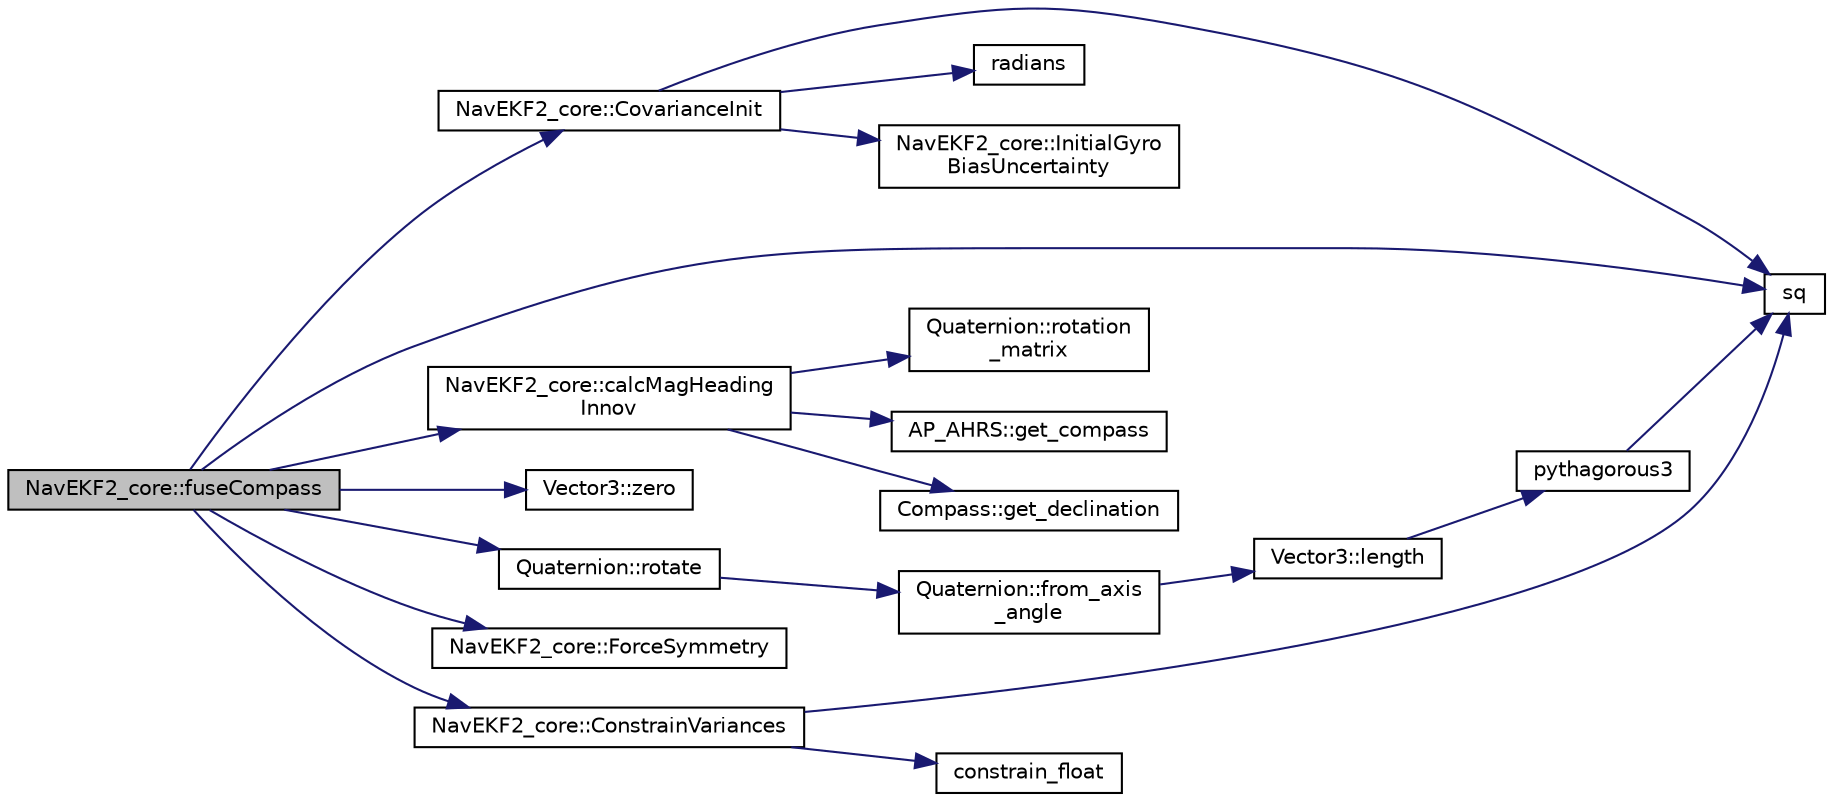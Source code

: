 digraph "NavEKF2_core::fuseCompass"
{
 // INTERACTIVE_SVG=YES
  edge [fontname="Helvetica",fontsize="10",labelfontname="Helvetica",labelfontsize="10"];
  node [fontname="Helvetica",fontsize="10",shape=record];
  rankdir="LR";
  Node1 [label="NavEKF2_core::fuseCompass",height=0.2,width=0.4,color="black", fillcolor="grey75", style="filled", fontcolor="black"];
  Node1 -> Node2 [color="midnightblue",fontsize="10",style="solid",fontname="Helvetica"];
  Node2 [label="NavEKF2_core::CovarianceInit",height=0.2,width=0.4,color="black", fillcolor="white", style="filled",URL="$classNavEKF2__core.html#a8004ddd04f79b39d10e7f2b5fae6630d"];
  Node2 -> Node3 [color="midnightblue",fontsize="10",style="solid",fontname="Helvetica"];
  Node3 [label="sq",height=0.2,width=0.4,color="black", fillcolor="white", style="filled",URL="$AP__Math_8h.html#a00f57739f8671cb41eae08a51b7cbf7c"];
  Node2 -> Node4 [color="midnightblue",fontsize="10",style="solid",fontname="Helvetica"];
  Node4 [label="radians",height=0.2,width=0.4,color="black", fillcolor="white", style="filled",URL="$AP__Math_8h.html#a75b14352ec1c95a8276af9a0813cfdc3"];
  Node2 -> Node5 [color="midnightblue",fontsize="10",style="solid",fontname="Helvetica"];
  Node5 [label="NavEKF2_core::InitialGyro\lBiasUncertainty",height=0.2,width=0.4,color="black", fillcolor="white", style="filled",URL="$classNavEKF2__core.html#a250a886ea7f697268e7e1a15cb95a6d7"];
  Node1 -> Node6 [color="midnightblue",fontsize="10",style="solid",fontname="Helvetica"];
  Node6 [label="NavEKF2_core::calcMagHeading\lInnov",height=0.2,width=0.4,color="black", fillcolor="white", style="filled",URL="$classNavEKF2__core.html#a0ac8e15c9f8c658841cc59c2f275a8ea"];
  Node6 -> Node7 [color="midnightblue",fontsize="10",style="solid",fontname="Helvetica"];
  Node7 [label="Quaternion::rotation\l_matrix",height=0.2,width=0.4,color="black", fillcolor="white", style="filled",URL="$classQuaternion.html#afb7132c9c69a984a40be950a17effeaa",tooltip="-*- tab-width: 4; Mode: C++; c-basic-offset: 4; indent-tabs-mode: nil -*- "];
  Node6 -> Node8 [color="midnightblue",fontsize="10",style="solid",fontname="Helvetica"];
  Node8 [label="AP_AHRS::get_compass",height=0.2,width=0.4,color="black", fillcolor="white", style="filled",URL="$classAP__AHRS.html#adf808841de62499bc8c388fc798d47f1"];
  Node6 -> Node9 [color="midnightblue",fontsize="10",style="solid",fontname="Helvetica"];
  Node9 [label="Compass::get_declination",height=0.2,width=0.4,color="black", fillcolor="white", style="filled",URL="$classCompass.html#a5051de1d15ee203600422235ab93c88c"];
  Node1 -> Node3 [color="midnightblue",fontsize="10",style="solid",fontname="Helvetica"];
  Node1 -> Node10 [color="midnightblue",fontsize="10",style="solid",fontname="Helvetica"];
  Node10 [label="Vector3::zero",height=0.2,width=0.4,color="black", fillcolor="white", style="filled",URL="$classVector3.html#adf1769d5ee5df2f8585df2f540fa5efe"];
  Node1 -> Node11 [color="midnightblue",fontsize="10",style="solid",fontname="Helvetica"];
  Node11 [label="Quaternion::rotate",height=0.2,width=0.4,color="black", fillcolor="white", style="filled",URL="$classQuaternion.html#aad078c52b4d7e9221963199f0dd075df"];
  Node11 -> Node12 [color="midnightblue",fontsize="10",style="solid",fontname="Helvetica"];
  Node12 [label="Quaternion::from_axis\l_angle",height=0.2,width=0.4,color="black", fillcolor="white", style="filled",URL="$classQuaternion.html#a6c21fe33378aa16a33cba869ba4af5dc"];
  Node12 -> Node13 [color="midnightblue",fontsize="10",style="solid",fontname="Helvetica"];
  Node13 [label="Vector3::length",height=0.2,width=0.4,color="black", fillcolor="white", style="filled",URL="$classVector3.html#ac1fd5514e368a1e1c2d13f71eda18345"];
  Node13 -> Node14 [color="midnightblue",fontsize="10",style="solid",fontname="Helvetica"];
  Node14 [label="pythagorous3",height=0.2,width=0.4,color="black", fillcolor="white", style="filled",URL="$AP__Math_8h.html#a6b05ff3296c2ed55b1cd74262a7330f6"];
  Node14 -> Node3 [color="midnightblue",fontsize="10",style="solid",fontname="Helvetica"];
  Node1 -> Node15 [color="midnightblue",fontsize="10",style="solid",fontname="Helvetica"];
  Node15 [label="NavEKF2_core::ForceSymmetry",height=0.2,width=0.4,color="black", fillcolor="white", style="filled",URL="$classNavEKF2__core.html#a65015ca7df182aaa47f199d0cf9ec658"];
  Node1 -> Node16 [color="midnightblue",fontsize="10",style="solid",fontname="Helvetica"];
  Node16 [label="NavEKF2_core::ConstrainVariances",height=0.2,width=0.4,color="black", fillcolor="white", style="filled",URL="$classNavEKF2__core.html#ab07397c04c028fd31358baeadc2f22e4"];
  Node16 -> Node17 [color="midnightblue",fontsize="10",style="solid",fontname="Helvetica"];
  Node17 [label="constrain_float",height=0.2,width=0.4,color="black", fillcolor="white", style="filled",URL="$AP__Math_8h.html#a27149a7dfbb14319088e8332705c0046"];
  Node16 -> Node3 [color="midnightblue",fontsize="10",style="solid",fontname="Helvetica"];
}
